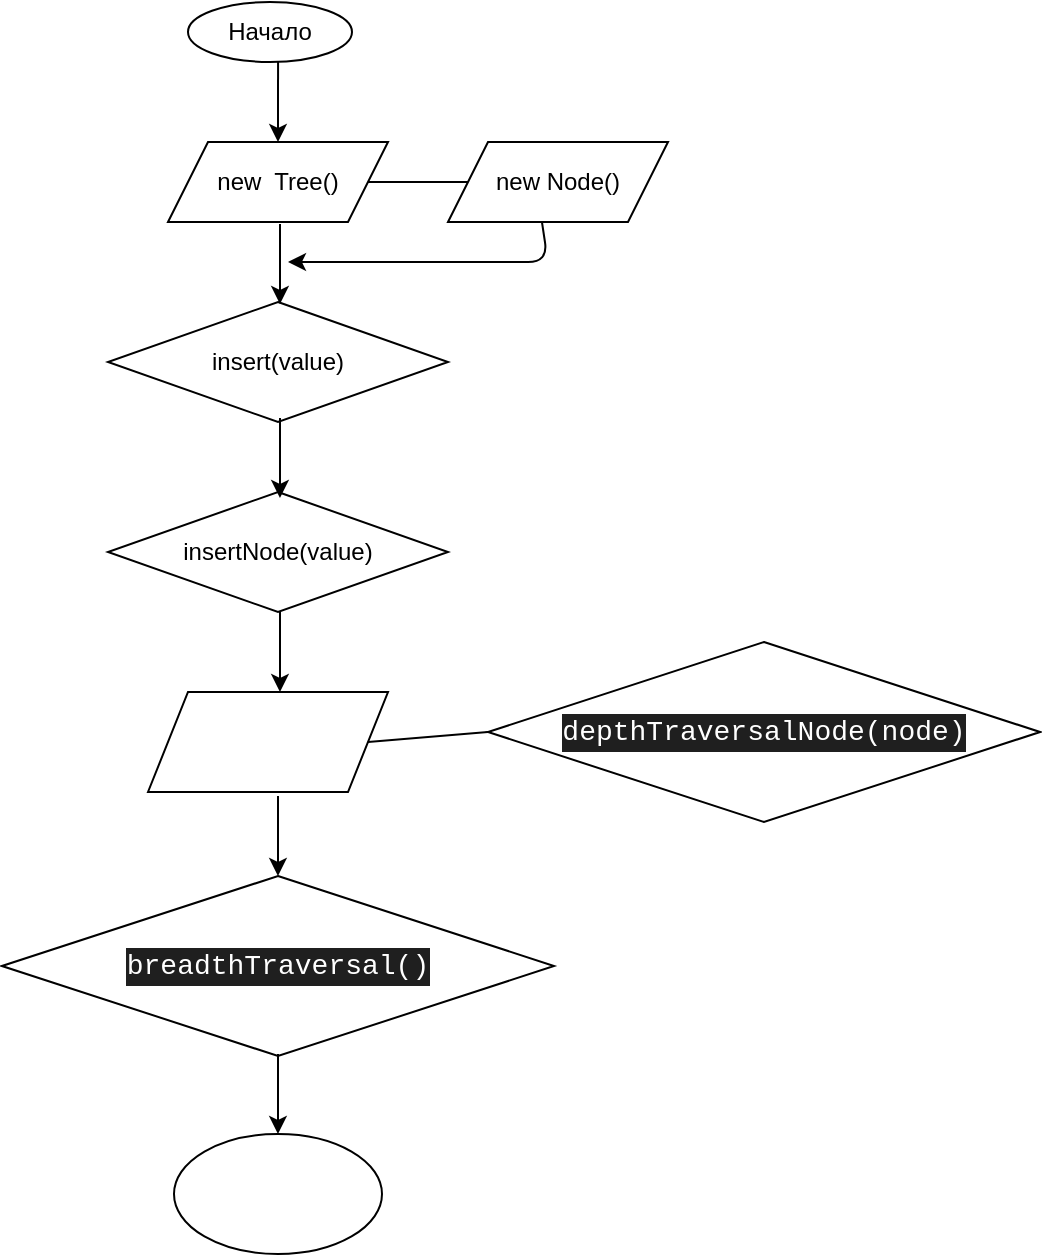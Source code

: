 <mxfile>
    <diagram id="ISE3gwetdGhmlzh5av1d" name="Страница 1">
        <mxGraphModel dx="650" dy="315" grid="1" gridSize="10" guides="1" tooltips="1" connect="1" arrows="1" fold="1" page="1" pageScale="1" pageWidth="827" pageHeight="1169" math="0" shadow="0">
            <root>
                <mxCell id="0"/>
                <mxCell id="1" parent="0"/>
                <mxCell id="2" value="Начало" style="ellipse;whiteSpace=wrap;html=1;" vertex="1" parent="1">
                    <mxGeometry x="320" width="82" height="30" as="geometry"/>
                </mxCell>
                <mxCell id="4" value="new Node()" style="shape=parallelogram;perimeter=parallelogramPerimeter;whiteSpace=wrap;html=1;fixedSize=1;" vertex="1" parent="1">
                    <mxGeometry x="450" y="70" width="110" height="40" as="geometry"/>
                </mxCell>
                <mxCell id="6" value="new&amp;nbsp; Tree()" style="shape=parallelogram;perimeter=parallelogramPerimeter;whiteSpace=wrap;html=1;fixedSize=1;" vertex="1" parent="1">
                    <mxGeometry x="310" y="70" width="110" height="40" as="geometry"/>
                </mxCell>
                <mxCell id="8" value="insert(value)" style="rhombus;whiteSpace=wrap;html=1;" vertex="1" parent="1">
                    <mxGeometry x="280" y="150" width="170" height="60" as="geometry"/>
                </mxCell>
                <mxCell id="9" value="insertNode(value)" style="rhombus;whiteSpace=wrap;html=1;" vertex="1" parent="1">
                    <mxGeometry x="280" y="245" width="170" height="60" as="geometry"/>
                </mxCell>
                <mxCell id="10" value="&lt;font color=&quot;#ffffff&quot;&gt;depthTraversal()&lt;/font&gt;" style="shape=parallelogram;perimeter=parallelogramPerimeter;whiteSpace=wrap;html=1;fixedSize=1;" vertex="1" parent="1">
                    <mxGeometry x="300" y="345" width="120" height="50" as="geometry"/>
                </mxCell>
                <mxCell id="11" value="&lt;div style=&quot;background-color: rgb(31, 31, 31); font-family: Consolas, &amp;quot;Courier New&amp;quot;, monospace; font-size: 14px; line-height: 19px;&quot;&gt;&lt;font color=&quot;#ffffff&quot;&gt;depthTraversalNode(node)&lt;/font&gt;&lt;/div&gt;" style="rhombus;whiteSpace=wrap;html=1;" vertex="1" parent="1">
                    <mxGeometry x="470" y="320" width="276" height="90" as="geometry"/>
                </mxCell>
                <mxCell id="13" value="&lt;div style=&quot;background-color: rgb(31, 31, 31); font-family: Consolas, &amp;quot;Courier New&amp;quot;, monospace; font-size: 14px; line-height: 19px;&quot;&gt;&lt;font color=&quot;#ffffff&quot;&gt;breadthTraversal()&lt;/font&gt;&lt;/div&gt;" style="rhombus;whiteSpace=wrap;html=1;" vertex="1" parent="1">
                    <mxGeometry x="227" y="437" width="276" height="90" as="geometry"/>
                </mxCell>
                <mxCell id="14" value="Конец" style="ellipse;whiteSpace=wrap;html=1;fontSize=12;fontColor=#FFFFFF;" vertex="1" parent="1">
                    <mxGeometry x="313" y="566" width="104" height="60" as="geometry"/>
                </mxCell>
                <mxCell id="15" value="" style="endArrow=classic;html=1;fontSize=12;fontColor=#FFFFFF;exitX=0.549;exitY=1;exitDx=0;exitDy=0;entryX=0.5;entryY=0;entryDx=0;entryDy=0;exitPerimeter=0;" edge="1" parent="1" source="2" target="6">
                    <mxGeometry width="50" height="50" relative="1" as="geometry">
                        <mxPoint x="420" y="190" as="sourcePoint"/>
                        <mxPoint x="360" y="70" as="targetPoint"/>
                    </mxGeometry>
                </mxCell>
                <mxCell id="16" value="" style="endArrow=classic;html=1;fontSize=12;fontColor=#FFFFFF;exitX=0.549;exitY=1;exitDx=0;exitDy=0;entryX=0.5;entryY=0;entryDx=0;entryDy=0;exitPerimeter=0;" edge="1" parent="1">
                    <mxGeometry width="50" height="50" relative="1" as="geometry">
                        <mxPoint x="366" y="111" as="sourcePoint"/>
                        <mxPoint x="365.982" y="151" as="targetPoint"/>
                    </mxGeometry>
                </mxCell>
                <mxCell id="17" value="" style="endArrow=classic;html=1;fontSize=12;fontColor=#FFFFFF;exitX=0.549;exitY=1;exitDx=0;exitDy=0;entryX=0.5;entryY=0;entryDx=0;entryDy=0;exitPerimeter=0;" edge="1" parent="1">
                    <mxGeometry width="50" height="50" relative="1" as="geometry">
                        <mxPoint x="366" y="208" as="sourcePoint"/>
                        <mxPoint x="365.982" y="248" as="targetPoint"/>
                    </mxGeometry>
                </mxCell>
                <mxCell id="18" value="" style="endArrow=classic;html=1;fontSize=12;fontColor=#FFFFFF;exitX=0.549;exitY=1;exitDx=0;exitDy=0;entryX=0.5;entryY=0;entryDx=0;entryDy=0;exitPerimeter=0;" edge="1" parent="1">
                    <mxGeometry width="50" height="50" relative="1" as="geometry">
                        <mxPoint x="366" y="305" as="sourcePoint"/>
                        <mxPoint x="365.982" y="345" as="targetPoint"/>
                    </mxGeometry>
                </mxCell>
                <mxCell id="19" value="" style="endArrow=classic;html=1;fontSize=12;fontColor=#FFFFFF;exitX=0.549;exitY=1;exitDx=0;exitDy=0;entryX=0.5;entryY=0;entryDx=0;entryDy=0;exitPerimeter=0;" edge="1" parent="1">
                    <mxGeometry width="50" height="50" relative="1" as="geometry">
                        <mxPoint x="365" y="397" as="sourcePoint"/>
                        <mxPoint x="364.982" y="437" as="targetPoint"/>
                    </mxGeometry>
                </mxCell>
                <mxCell id="20" value="" style="endArrow=classic;html=1;fontSize=12;fontColor=#FFFFFF;exitX=0.549;exitY=1;exitDx=0;exitDy=0;entryX=0.5;entryY=0;entryDx=0;entryDy=0;exitPerimeter=0;" edge="1" parent="1">
                    <mxGeometry width="50" height="50" relative="1" as="geometry">
                        <mxPoint x="365" y="526" as="sourcePoint"/>
                        <mxPoint x="364.982" y="566" as="targetPoint"/>
                    </mxGeometry>
                </mxCell>
                <mxCell id="21" value="" style="endArrow=classic;html=1;fontSize=12;fontColor=#FFFFFF;exitX=0.427;exitY=1;exitDx=0;exitDy=0;exitPerimeter=0;" edge="1" parent="1" source="4">
                    <mxGeometry width="50" height="50" relative="1" as="geometry">
                        <mxPoint x="430" y="190" as="sourcePoint"/>
                        <mxPoint x="370" y="130" as="targetPoint"/>
                        <Array as="points">
                            <mxPoint x="500" y="130"/>
                        </Array>
                    </mxGeometry>
                </mxCell>
                <mxCell id="22" value="" style="endArrow=none;html=1;fontSize=12;fontColor=#FFFFFF;exitX=1;exitY=0.5;exitDx=0;exitDy=0;entryX=0;entryY=0.5;entryDx=0;entryDy=0;" edge="1" parent="1" source="6" target="4">
                    <mxGeometry width="50" height="50" relative="1" as="geometry">
                        <mxPoint x="430" y="190" as="sourcePoint"/>
                        <mxPoint x="480" y="140" as="targetPoint"/>
                    </mxGeometry>
                </mxCell>
                <mxCell id="23" value="" style="endArrow=none;html=1;fontSize=12;fontColor=#FFFFFF;exitX=1;exitY=0.5;exitDx=0;exitDy=0;entryX=0;entryY=0.5;entryDx=0;entryDy=0;" edge="1" parent="1" source="10" target="11">
                    <mxGeometry width="50" height="50" relative="1" as="geometry">
                        <mxPoint x="430" y="390" as="sourcePoint"/>
                        <mxPoint x="480" y="340" as="targetPoint"/>
                    </mxGeometry>
                </mxCell>
            </root>
        </mxGraphModel>
    </diagram>
</mxfile>